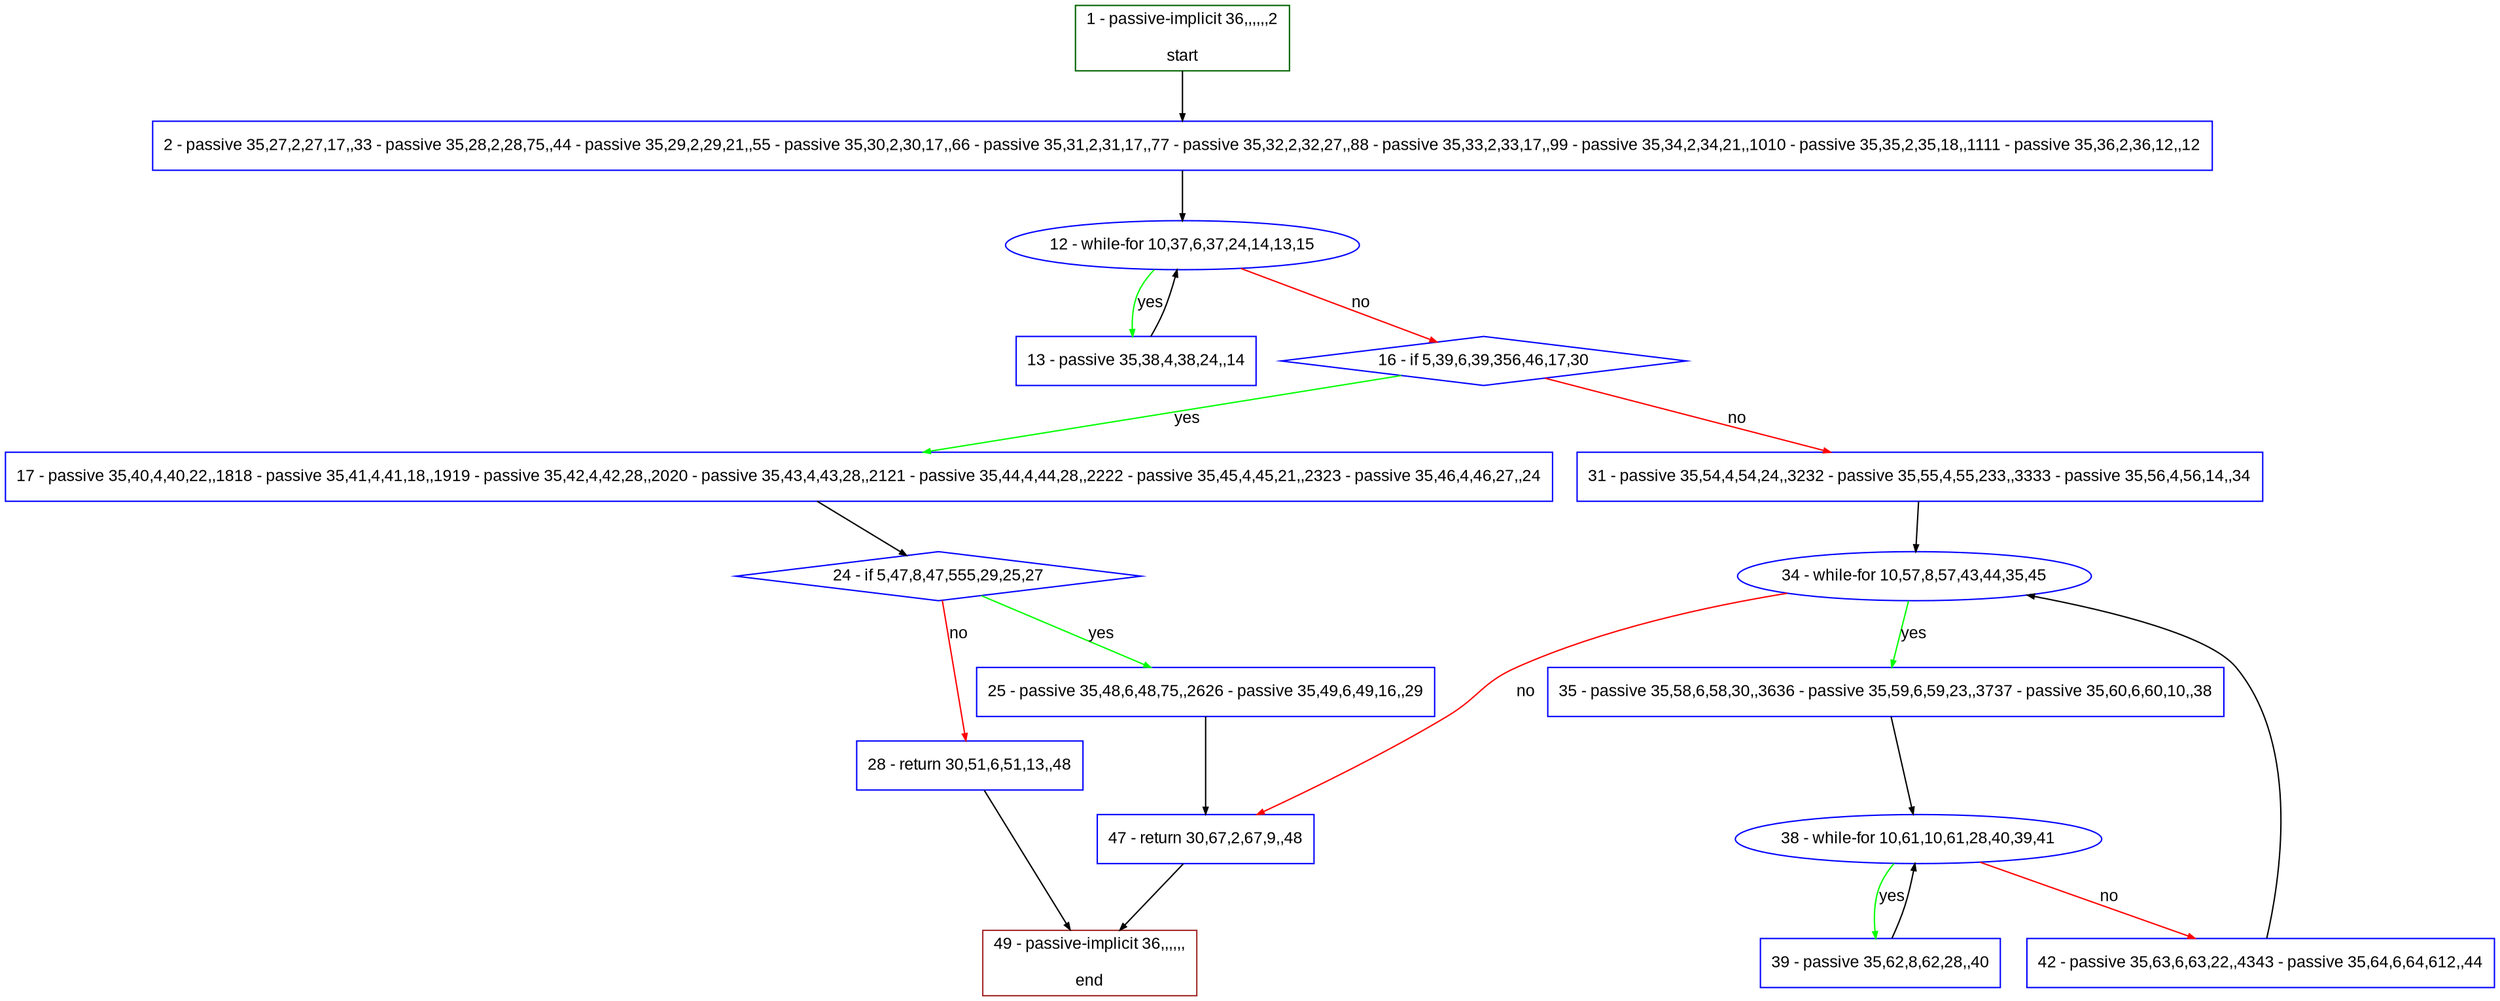 digraph "" {
  graph [pack="true", label="", fontsize="12", packmode="clust", fontname="Arial", fillcolor="#FFFFCC", bgcolor="white", style="rounded,filled", compound="true"];
  node [node_initialized="no", label="", color="grey", fontsize="12", fillcolor="white", fontname="Arial", style="filled", shape="rectangle", compound="true", fixedsize="false"];
  edge [fontcolor="black", arrowhead="normal", arrowtail="none", arrowsize="0.5", ltail="", label="", color="black", fontsize="12", lhead="", fontname="Arial", dir="forward", compound="true"];
  __N1 [label="2 - passive 35,27,2,27,17,,33 - passive 35,28,2,28,75,,44 - passive 35,29,2,29,21,,55 - passive 35,30,2,30,17,,66 - passive 35,31,2,31,17,,77 - passive 35,32,2,32,27,,88 - passive 35,33,2,33,17,,99 - passive 35,34,2,34,21,,1010 - passive 35,35,2,35,18,,1111 - passive 35,36,2,36,12,,12", color="#0000ff", fillcolor="#ffffff", style="filled", shape="box"];
  __N2 [label="1 - passive-implicit 36,,,,,,2\n\nstart", color="#006400", fillcolor="#ffffff", style="filled", shape="box"];
  __N3 [label="12 - while-for 10,37,6,37,24,14,13,15", color="#0000ff", fillcolor="#ffffff", style="filled", shape="oval"];
  __N4 [label="13 - passive 35,38,4,38,24,,14", color="#0000ff", fillcolor="#ffffff", style="filled", shape="box"];
  __N5 [label="16 - if 5,39,6,39,356,46,17,30", color="#0000ff", fillcolor="#ffffff", style="filled", shape="diamond"];
  __N6 [label="17 - passive 35,40,4,40,22,,1818 - passive 35,41,4,41,18,,1919 - passive 35,42,4,42,28,,2020 - passive 35,43,4,43,28,,2121 - passive 35,44,4,44,28,,2222 - passive 35,45,4,45,21,,2323 - passive 35,46,4,46,27,,24", color="#0000ff", fillcolor="#ffffff", style="filled", shape="box"];
  __N7 [label="31 - passive 35,54,4,54,24,,3232 - passive 35,55,4,55,233,,3333 - passive 35,56,4,56,14,,34", color="#0000ff", fillcolor="#ffffff", style="filled", shape="box"];
  __N8 [label="24 - if 5,47,8,47,555,29,25,27", color="#0000ff", fillcolor="#ffffff", style="filled", shape="diamond"];
  __N9 [label="25 - passive 35,48,6,48,75,,2626 - passive 35,49,6,49,16,,29", color="#0000ff", fillcolor="#ffffff", style="filled", shape="box"];
  __N10 [label="28 - return 30,51,6,51,13,,48", color="#0000ff", fillcolor="#ffffff", style="filled", shape="box"];
  __N11 [label="47 - return 30,67,2,67,9,,48", color="#0000ff", fillcolor="#ffffff", style="filled", shape="box"];
  __N12 [label="49 - passive-implicit 36,,,,,,\n\nend", color="#a52a2a", fillcolor="#ffffff", style="filled", shape="box"];
  __N13 [label="34 - while-for 10,57,8,57,43,44,35,45", color="#0000ff", fillcolor="#ffffff", style="filled", shape="oval"];
  __N14 [label="35 - passive 35,58,6,58,30,,3636 - passive 35,59,6,59,23,,3737 - passive 35,60,6,60,10,,38", color="#0000ff", fillcolor="#ffffff", style="filled", shape="box"];
  __N15 [label="38 - while-for 10,61,10,61,28,40,39,41", color="#0000ff", fillcolor="#ffffff", style="filled", shape="oval"];
  __N16 [label="39 - passive 35,62,8,62,28,,40", color="#0000ff", fillcolor="#ffffff", style="filled", shape="box"];
  __N17 [label="42 - passive 35,63,6,63,22,,4343 - passive 35,64,6,64,612,,44", color="#0000ff", fillcolor="#ffffff", style="filled", shape="box"];
  __N2 -> __N1 [arrowhead="normal", arrowtail="none", color="#000000", label="", dir="forward"];
  __N1 -> __N3 [arrowhead="normal", arrowtail="none", color="#000000", label="", dir="forward"];
  __N3 -> __N4 [arrowhead="normal", arrowtail="none", color="#00ff00", label="yes", dir="forward"];
  __N4 -> __N3 [arrowhead="normal", arrowtail="none", color="#000000", label="", dir="forward"];
  __N3 -> __N5 [arrowhead="normal", arrowtail="none", color="#ff0000", label="no", dir="forward"];
  __N5 -> __N6 [arrowhead="normal", arrowtail="none", color="#00ff00", label="yes", dir="forward"];
  __N5 -> __N7 [arrowhead="normal", arrowtail="none", color="#ff0000", label="no", dir="forward"];
  __N6 -> __N8 [arrowhead="normal", arrowtail="none", color="#000000", label="", dir="forward"];
  __N8 -> __N9 [arrowhead="normal", arrowtail="none", color="#00ff00", label="yes", dir="forward"];
  __N8 -> __N10 [arrowhead="normal", arrowtail="none", color="#ff0000", label="no", dir="forward"];
  __N9 -> __N11 [arrowhead="normal", arrowtail="none", color="#000000", label="", dir="forward"];
  __N10 -> __N12 [arrowhead="normal", arrowtail="none", color="#000000", label="", dir="forward"];
  __N7 -> __N13 [arrowhead="normal", arrowtail="none", color="#000000", label="", dir="forward"];
  __N13 -> __N14 [arrowhead="normal", arrowtail="none", color="#00ff00", label="yes", dir="forward"];
  __N13 -> __N11 [arrowhead="normal", arrowtail="none", color="#ff0000", label="no", dir="forward"];
  __N14 -> __N15 [arrowhead="normal", arrowtail="none", color="#000000", label="", dir="forward"];
  __N15 -> __N16 [arrowhead="normal", arrowtail="none", color="#00ff00", label="yes", dir="forward"];
  __N16 -> __N15 [arrowhead="normal", arrowtail="none", color="#000000", label="", dir="forward"];
  __N15 -> __N17 [arrowhead="normal", arrowtail="none", color="#ff0000", label="no", dir="forward"];
  __N17 -> __N13 [arrowhead="normal", arrowtail="none", color="#000000", label="", dir="forward"];
  __N11 -> __N12 [arrowhead="normal", arrowtail="none", color="#000000", label="", dir="forward"];
}
